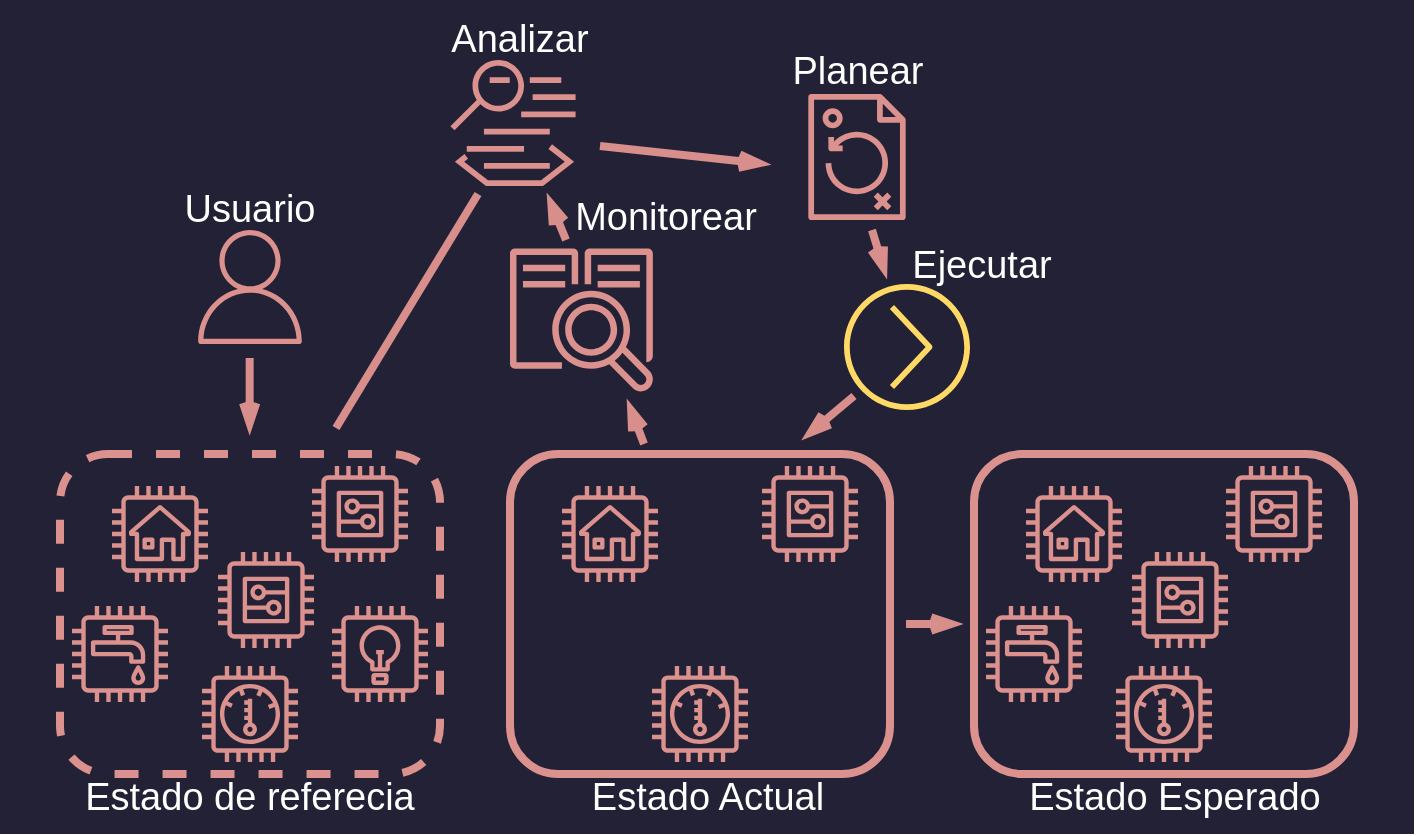 <mxfile version="22.1.21" type="device">
  <diagram name="Page-1" id="ew7vi9b7o_5ddHdVxSJt">
    <mxGraphModel dx="1687" dy="1056" grid="0" gridSize="10" guides="1" tooltips="1" connect="1" arrows="1" fold="1" page="1" pageScale="1" pageWidth="850" pageHeight="1100" math="0" shadow="0">
      <root>
        <mxCell id="0" />
        <mxCell id="1" parent="0" />
        <mxCell id="TxPhmfMa8DXI36r2z3gs-55" value="" style="group;fillColor=#232136;strokeColor=#232136;strokeWidth=60;movable=1;resizable=1;rotatable=1;deletable=1;editable=1;locked=0;connectable=1;fontSize=19;" parent="1" vertex="1" connectable="0">
          <mxGeometry x="141" y="65" width="647" height="357" as="geometry" />
        </mxCell>
        <mxCell id="TxPhmfMa8DXI36r2z3gs-26" value="" style="sketch=0;outlineConnect=0;fontColor=#232F3E;gradientColor=none;fillColor=#DB918D;strokeColor=none;dashed=0;verticalLabelPosition=bottom;verticalAlign=top;align=center;html=1;fontSize=19;fontStyle=0;aspect=fixed;pointerEvents=1;shape=mxgraph.aws4.user;container=0;fillStyle=auto;" parent="TxPhmfMa8DXI36r2z3gs-55" vertex="1">
          <mxGeometry x="66.5" y="85" width="57" height="57" as="geometry" />
        </mxCell>
        <mxCell id="TxPhmfMa8DXI36r2z3gs-32" value="" style="endArrow=openThin;html=1;rounded=0;labelBackgroundColor=default;strokeColor=#D88F8C;strokeWidth=4;align=center;verticalAlign=middle;fontFamily=Helvetica;fontSize=19;fontColor=default;shape=connector;endFill=0;" parent="TxPhmfMa8DXI36r2z3gs-55" edge="1">
          <mxGeometry width="50" height="50" relative="1" as="geometry">
            <mxPoint x="94.83" y="149" as="sourcePoint" />
            <mxPoint x="94.83" y="186" as="targetPoint" />
          </mxGeometry>
        </mxCell>
        <mxCell id="ZW6nNcWDt0XmGfBWngsh-83" value="" style="endArrow=none;html=1;rounded=0;labelBackgroundColor=default;strokeColor=#D88F8C;strokeWidth=4;align=center;verticalAlign=middle;fontFamily=Helvetica;fontSize=19;fontColor=default;shape=connector;" parent="TxPhmfMa8DXI36r2z3gs-55" edge="1">
          <mxGeometry width="50" height="50" relative="1" as="geometry">
            <mxPoint x="138" y="184" as="sourcePoint" />
            <mxPoint x="209" y="67" as="targetPoint" />
          </mxGeometry>
        </mxCell>
        <mxCell id="ZW6nNcWDt0XmGfBWngsh-75" value="" style="sketch=0;outlineConnect=0;fontColor=#232F3E;gradientColor=none;fillColor=#FFD966;strokeColor=#DB918D;dashed=0;verticalLabelPosition=bottom;verticalAlign=top;align=center;html=1;fontSize=19;fontStyle=0;aspect=fixed;pointerEvents=1;shape=mxgraph.aws4.action;fontFamily=Helvetica;container=0;rotation=0;" parent="TxPhmfMa8DXI36r2z3gs-55" vertex="1">
          <mxGeometry x="392" y="112" width="63" height="63" as="geometry" />
        </mxCell>
        <mxCell id="ZW6nNcWDt0XmGfBWngsh-107" value="" style="endArrow=openThin;html=1;rounded=0;labelBackgroundColor=default;strokeColor=#D88F8C;strokeWidth=4;align=center;verticalAlign=middle;fontFamily=Helvetica;fontSize=19;fontColor=default;shape=connector;endFill=0;" parent="TxPhmfMa8DXI36r2z3gs-55" edge="1">
          <mxGeometry width="50" height="50" relative="1" as="geometry">
            <mxPoint x="253" y="90" as="sourcePoint" />
            <mxPoint x="244" y="68" as="targetPoint" />
          </mxGeometry>
        </mxCell>
        <mxCell id="jY-FyGYHLhkBgDmtVujV-5" value="" style="sketch=0;outlineConnect=0;fontColor=#232F3E;gradientColor=none;fillColor=#DB918D;strokeColor=none;dashed=0;verticalLabelPosition=bottom;verticalAlign=top;align=center;html=1;fontSize=19;fontStyle=0;aspect=fixed;shape=mxgraph.aws4.application_discovery_service_aws_agentless_collector;rotation=0;container=0;" parent="TxPhmfMa8DXI36r2z3gs-55" vertex="1">
          <mxGeometry x="225" y="94" width="72" height="72" as="geometry" />
        </mxCell>
        <mxCell id="jY-FyGYHLhkBgDmtVujV-3" value="" style="sketch=0;outlineConnect=0;fontColor=#232F3E;gradientColor=none;fillColor=#DB918D;strokeColor=none;dashed=0;verticalLabelPosition=bottom;verticalAlign=top;align=center;html=1;fontSize=19;fontStyle=0;aspect=fixed;shape=mxgraph.aws4.mainframe_modernization_analyzer;rotation=0;container=0;" parent="TxPhmfMa8DXI36r2z3gs-55" vertex="1">
          <mxGeometry x="195" width="63" height="63" as="geometry" />
        </mxCell>
        <mxCell id="ZW6nNcWDt0XmGfBWngsh-74" value="" style="sketch=0;outlineConnect=0;fontColor=#232F3E;gradientColor=none;fillColor=#DB918D;strokeColor=#DB918D;dashed=0;verticalLabelPosition=bottom;verticalAlign=top;align=center;html=1;fontSize=19;fontStyle=0;aspect=fixed;pointerEvents=1;shape=mxgraph.aws4.backup_plan;fontFamily=Helvetica;container=0;rotation=0;" parent="TxPhmfMa8DXI36r2z3gs-55" vertex="1">
          <mxGeometry x="367" y="17" width="63" height="63" as="geometry" />
        </mxCell>
        <mxCell id="TxPhmfMa8DXI36r2z3gs-36" value="" style="endArrow=openThin;html=1;rounded=0;labelBackgroundColor=default;strokeColor=#D88F8C;strokeWidth=4;align=center;verticalAlign=middle;fontFamily=Helvetica;fontSize=19;fontColor=default;shape=connector;endFill=0;" parent="TxPhmfMa8DXI36r2z3gs-55" edge="1">
          <mxGeometry width="50" height="50" relative="1" as="geometry">
            <mxPoint x="292" y="192" as="sourcePoint" />
            <mxPoint x="284" y="171" as="targetPoint" />
          </mxGeometry>
        </mxCell>
        <mxCell id="TxPhmfMa8DXI36r2z3gs-37" value="" style="endArrow=none;html=1;rounded=0;labelBackgroundColor=default;strokeColor=#D88F8C;strokeWidth=4;align=center;verticalAlign=middle;fontFamily=Helvetica;fontSize=19;fontColor=default;shape=connector;endFill=0;startArrow=openThin;startFill=0;exitX=0.547;exitY=0.146;exitDx=0;exitDy=0;exitPerimeter=0;" parent="TxPhmfMa8DXI36r2z3gs-55" source="TxPhmfMa8DXI36r2z3gs-55" edge="1">
          <mxGeometry width="50" height="50" relative="1" as="geometry">
            <mxPoint x="335" y="51" as="sourcePoint" />
            <mxPoint x="270" y="43" as="targetPoint" />
          </mxGeometry>
        </mxCell>
        <mxCell id="TxPhmfMa8DXI36r2z3gs-38" value="" style="endArrow=none;html=1;rounded=0;labelBackgroundColor=default;strokeColor=#D88F8C;strokeWidth=4;align=center;verticalAlign=middle;fontFamily=Helvetica;fontSize=19;fontColor=default;shape=connector;startArrow=openThin;startFill=0;" parent="TxPhmfMa8DXI36r2z3gs-55" edge="1">
          <mxGeometry width="50" height="50" relative="1" as="geometry">
            <mxPoint x="413" y="108" as="sourcePoint" />
            <mxPoint x="406" y="85" as="targetPoint" />
          </mxGeometry>
        </mxCell>
        <mxCell id="TxPhmfMa8DXI36r2z3gs-52" value="" style="endArrow=openThin;html=1;rounded=0;labelBackgroundColor=default;strokeColor=#D88F8C;strokeWidth=4;align=center;verticalAlign=middle;fontFamily=Helvetica;fontSize=19;fontColor=default;shape=connector;endFill=0;" parent="TxPhmfMa8DXI36r2z3gs-55" edge="1">
          <mxGeometry width="50" height="50" relative="1" as="geometry">
            <mxPoint x="423" y="282" as="sourcePoint" />
            <mxPoint x="450" y="282" as="targetPoint" />
          </mxGeometry>
        </mxCell>
        <mxCell id="TxPhmfMa8DXI36r2z3gs-53" value="" style="endArrow=none;html=1;rounded=0;labelBackgroundColor=default;strokeColor=#D88F8C;strokeWidth=4;align=center;verticalAlign=middle;fontFamily=Helvetica;fontSize=19;fontColor=default;shape=connector;startArrow=openThin;startFill=0;" parent="TxPhmfMa8DXI36r2z3gs-55" edge="1">
          <mxGeometry width="50" height="50" relative="1" as="geometry">
            <mxPoint x="372" y="189" as="sourcePoint" />
            <mxPoint x="397" y="168" as="targetPoint" />
          </mxGeometry>
        </mxCell>
        <mxCell id="ZW6nNcWDt0XmGfBWngsh-76" value="" style="group;strokeColor=#DB918D;rounded=1;strokeWidth=4;container=0;fontSize=19;" parent="TxPhmfMa8DXI36r2z3gs-55" vertex="1" connectable="0">
          <mxGeometry x="225" y="197" width="190" height="160" as="geometry" />
        </mxCell>
        <mxCell id="ZW6nNcWDt0XmGfBWngsh-56" value="" style="sketch=0;outlineConnect=0;fontColor=#232F3E;gradientColor=none;strokeColor=#DB918D;fillColor=none;dashed=0;verticalLabelPosition=bottom;verticalAlign=top;align=center;html=1;fontSize=19;fontStyle=0;aspect=fixed;shape=mxgraph.aws4.resourceIcon;resIcon=mxgraph.aws4.house;fontFamily=Helvetica;container=0;" parent="TxPhmfMa8DXI36r2z3gs-55" vertex="1">
          <mxGeometry x="245" y="207" width="60" height="60" as="geometry" />
        </mxCell>
        <mxCell id="ZW6nNcWDt0XmGfBWngsh-57" value="" style="sketch=0;outlineConnect=0;fontColor=#232F3E;gradientColor=none;strokeColor=#DB918D;fillColor=none;dashed=0;verticalLabelPosition=bottom;verticalAlign=top;align=center;html=1;fontSize=19;fontStyle=0;aspect=fixed;shape=mxgraph.aws4.resourceIcon;resIcon=mxgraph.aws4.thermostat;fontFamily=Helvetica;container=0;" parent="TxPhmfMa8DXI36r2z3gs-55" vertex="1">
          <mxGeometry x="290" y="297" width="60" height="60" as="geometry" />
        </mxCell>
        <mxCell id="ZW6nNcWDt0XmGfBWngsh-58" value="" style="sketch=0;outlineConnect=0;fontColor=#232F3E;gradientColor=none;strokeColor=#DB918D;fillColor=none;dashed=0;verticalLabelPosition=bottom;verticalAlign=top;align=center;html=1;fontSize=19;fontStyle=0;aspect=fixed;shape=mxgraph.aws4.resourceIcon;resIcon=mxgraph.aws4.generic;fontFamily=Helvetica;container=0;" parent="TxPhmfMa8DXI36r2z3gs-55" vertex="1">
          <mxGeometry x="345" y="197" width="60" height="60" as="geometry" />
        </mxCell>
        <mxCell id="TxPhmfMa8DXI36r2z3gs-11" value="" style="group;strokeColor=#DB918D;rounded=1;strokeWidth=4;container=0;dashed=1;fontSize=19;" parent="TxPhmfMa8DXI36r2z3gs-55" vertex="1" connectable="0">
          <mxGeometry y="197" width="190" height="160" as="geometry" />
        </mxCell>
        <mxCell id="TxPhmfMa8DXI36r2z3gs-12" value="" style="sketch=0;outlineConnect=0;fontColor=#232F3E;gradientColor=none;strokeColor=#DB918D;fillColor=none;dashed=0;verticalLabelPosition=bottom;verticalAlign=top;align=center;html=1;fontSize=19;fontStyle=0;aspect=fixed;shape=mxgraph.aws4.resourceIcon;resIcon=mxgraph.aws4.lightbulb;fontFamily=Helvetica;container=0;" parent="TxPhmfMa8DXI36r2z3gs-55" vertex="1">
          <mxGeometry x="130" y="267" width="60" height="60" as="geometry" />
        </mxCell>
        <mxCell id="TxPhmfMa8DXI36r2z3gs-13" value="" style="sketch=0;outlineConnect=0;fontColor=#232F3E;gradientColor=none;strokeColor=#DB918D;fillColor=none;dashed=0;verticalLabelPosition=bottom;verticalAlign=top;align=center;html=1;fontSize=19;fontStyle=0;aspect=fixed;shape=mxgraph.aws4.resourceIcon;resIcon=mxgraph.aws4.house;fontFamily=Helvetica;container=0;" parent="TxPhmfMa8DXI36r2z3gs-55" vertex="1">
          <mxGeometry x="20" y="207" width="60" height="60" as="geometry" />
        </mxCell>
        <mxCell id="TxPhmfMa8DXI36r2z3gs-14" value="" style="sketch=0;outlineConnect=0;fontColor=#232F3E;gradientColor=none;strokeColor=#DB918D;fillColor=none;dashed=0;verticalLabelPosition=bottom;verticalAlign=top;align=center;html=1;fontSize=19;fontStyle=0;aspect=fixed;shape=mxgraph.aws4.resourceIcon;resIcon=mxgraph.aws4.thermostat;fontFamily=Helvetica;container=0;" parent="TxPhmfMa8DXI36r2z3gs-55" vertex="1">
          <mxGeometry x="65" y="297" width="60" height="60" as="geometry" />
        </mxCell>
        <mxCell id="TxPhmfMa8DXI36r2z3gs-15" value="" style="sketch=0;outlineConnect=0;fontColor=#232F3E;gradientColor=none;strokeColor=#DB918D;fillColor=none;dashed=0;verticalLabelPosition=bottom;verticalAlign=top;align=center;html=1;fontSize=19;fontStyle=0;aspect=fixed;shape=mxgraph.aws4.resourceIcon;resIcon=mxgraph.aws4.generic;fontFamily=Helvetica;container=0;" parent="TxPhmfMa8DXI36r2z3gs-55" vertex="1">
          <mxGeometry x="120" y="197" width="60" height="60" as="geometry" />
        </mxCell>
        <mxCell id="TxPhmfMa8DXI36r2z3gs-16" value="" style="sketch=0;outlineConnect=0;fontColor=#232F3E;gradientColor=none;strokeColor=#DB918D;fillColor=none;dashed=0;verticalLabelPosition=bottom;verticalAlign=top;align=center;html=1;fontSize=19;fontStyle=0;aspect=fixed;shape=mxgraph.aws4.resourceIcon;resIcon=mxgraph.aws4.utility;fontFamily=Helvetica;container=0;" parent="TxPhmfMa8DXI36r2z3gs-55" vertex="1">
          <mxGeometry y="267" width="60" height="60" as="geometry" />
        </mxCell>
        <mxCell id="TxPhmfMa8DXI36r2z3gs-17" value="" style="sketch=0;outlineConnect=0;fontColor=#232F3E;gradientColor=none;strokeColor=#DB918D;fillColor=none;dashed=0;verticalLabelPosition=bottom;verticalAlign=top;align=center;html=1;fontSize=19;fontStyle=0;aspect=fixed;shape=mxgraph.aws4.resourceIcon;resIcon=mxgraph.aws4.generic;fontFamily=Helvetica;container=0;" parent="TxPhmfMa8DXI36r2z3gs-55" vertex="1">
          <mxGeometry x="73" y="240" width="60" height="60" as="geometry" />
        </mxCell>
        <mxCell id="TxPhmfMa8DXI36r2z3gs-45" value="" style="group;strokeColor=#DB918D;rounded=1;strokeWidth=4;container=0;fontSize=19;" parent="TxPhmfMa8DXI36r2z3gs-55" vertex="1" connectable="0">
          <mxGeometry x="457" y="197" width="190" height="160" as="geometry" />
        </mxCell>
        <mxCell id="TxPhmfMa8DXI36r2z3gs-47" value="" style="sketch=0;outlineConnect=0;fontColor=#232F3E;gradientColor=none;strokeColor=#DB918D;fillColor=none;dashed=0;verticalLabelPosition=bottom;verticalAlign=top;align=center;html=1;fontSize=19;fontStyle=0;aspect=fixed;shape=mxgraph.aws4.resourceIcon;resIcon=mxgraph.aws4.house;fontFamily=Helvetica;container=0;" parent="TxPhmfMa8DXI36r2z3gs-55" vertex="1">
          <mxGeometry x="477" y="207" width="60" height="60" as="geometry" />
        </mxCell>
        <mxCell id="TxPhmfMa8DXI36r2z3gs-48" value="" style="sketch=0;outlineConnect=0;fontColor=#232F3E;gradientColor=none;strokeColor=#DB918D;fillColor=none;dashed=0;verticalLabelPosition=bottom;verticalAlign=top;align=center;html=1;fontSize=19;fontStyle=0;aspect=fixed;shape=mxgraph.aws4.resourceIcon;resIcon=mxgraph.aws4.thermostat;fontFamily=Helvetica;container=0;" parent="TxPhmfMa8DXI36r2z3gs-55" vertex="1">
          <mxGeometry x="522" y="297" width="60" height="60" as="geometry" />
        </mxCell>
        <mxCell id="TxPhmfMa8DXI36r2z3gs-49" value="" style="sketch=0;outlineConnect=0;fontColor=#232F3E;gradientColor=none;strokeColor=#DB918D;fillColor=none;dashed=0;verticalLabelPosition=bottom;verticalAlign=top;align=center;html=1;fontSize=19;fontStyle=0;aspect=fixed;shape=mxgraph.aws4.resourceIcon;resIcon=mxgraph.aws4.generic;fontFamily=Helvetica;container=0;" parent="TxPhmfMa8DXI36r2z3gs-55" vertex="1">
          <mxGeometry x="577" y="197" width="60" height="60" as="geometry" />
        </mxCell>
        <mxCell id="TxPhmfMa8DXI36r2z3gs-50" value="" style="sketch=0;outlineConnect=0;fontColor=#232F3E;gradientColor=none;strokeColor=#DB918D;fillColor=none;dashed=0;verticalLabelPosition=bottom;verticalAlign=top;align=center;html=1;fontSize=19;fontStyle=0;aspect=fixed;shape=mxgraph.aws4.resourceIcon;resIcon=mxgraph.aws4.utility;fontFamily=Helvetica;container=0;" parent="TxPhmfMa8DXI36r2z3gs-55" vertex="1">
          <mxGeometry x="457" y="267" width="60" height="60" as="geometry" />
        </mxCell>
        <mxCell id="TxPhmfMa8DXI36r2z3gs-51" value="" style="sketch=0;outlineConnect=0;fontColor=#232F3E;gradientColor=none;strokeColor=#DB918D;fillColor=none;dashed=0;verticalLabelPosition=bottom;verticalAlign=top;align=center;html=1;fontSize=19;fontStyle=0;aspect=fixed;shape=mxgraph.aws4.resourceIcon;resIcon=mxgraph.aws4.generic;fontFamily=Helvetica;container=0;" parent="TxPhmfMa8DXI36r2z3gs-55" vertex="1">
          <mxGeometry x="530" y="240" width="60" height="60" as="geometry" />
        </mxCell>
        <mxCell id="95UQqq9kISXevkq-5FBz-1" value="Usuario" style="text;html=1;strokeColor=none;fillColor=none;align=center;verticalAlign=middle;whiteSpace=wrap;rounded=0;fontSize=19;fontFamily=Helvetica;fontColor=#FFFFFF;movable=1;resizable=1;rotatable=1;deletable=1;editable=1;locked=0;connectable=1;" parent="TxPhmfMa8DXI36r2z3gs-55" vertex="1">
          <mxGeometry x="65" y="60" width="60" height="30" as="geometry" />
        </mxCell>
        <mxCell id="95UQqq9kISXevkq-5FBz-9" value="Monitorear" style="text;html=1;strokeColor=none;fillColor=none;align=center;verticalAlign=middle;whiteSpace=wrap;rounded=0;fontSize=19;fontFamily=Helvetica;fontColor=#FFFFFF;" parent="TxPhmfMa8DXI36r2z3gs-55" vertex="1">
          <mxGeometry x="208" y="64" width="190" height="30" as="geometry" />
        </mxCell>
        <mxCell id="95UQqq9kISXevkq-5FBz-11" value="Ejecutar" style="text;html=1;strokeColor=none;fillColor=none;align=center;verticalAlign=middle;whiteSpace=wrap;rounded=0;fontSize=19;fontFamily=Helvetica;fontColor=#FFFFFF;" parent="TxPhmfMa8DXI36r2z3gs-55" vertex="1">
          <mxGeometry x="366" y="88" width="190" height="29.5" as="geometry" />
        </mxCell>
        <mxCell id="95UQqq9kISXevkq-5FBz-2" value="Estado de referecia" style="text;html=1;strokeColor=none;fillColor=none;align=center;verticalAlign=middle;whiteSpace=wrap;rounded=0;fontSize=19;fontFamily=Helvetica;fontColor=#FFFFFF;" parent="1" vertex="1">
          <mxGeometry x="141" y="419" width="190" height="30" as="geometry" />
        </mxCell>
        <mxCell id="95UQqq9kISXevkq-5FBz-3" value="Estado Actual" style="text;html=1;strokeColor=none;fillColor=none;align=center;verticalAlign=middle;whiteSpace=wrap;rounded=0;fontSize=19;fontFamily=Helvetica;fontColor=#FFFFFF;" parent="1" vertex="1">
          <mxGeometry x="369.5" y="419" width="190" height="30" as="geometry" />
        </mxCell>
        <mxCell id="95UQqq9kISXevkq-5FBz-5" value="Estado Esperado" style="text;html=1;strokeColor=none;fillColor=none;align=center;verticalAlign=middle;whiteSpace=wrap;rounded=0;fontSize=19;fontFamily=Helvetica;fontColor=#FFFFFF;" parent="1" vertex="1">
          <mxGeometry x="615" y="419" width="167" height="30" as="geometry" />
        </mxCell>
        <mxCell id="95UQqq9kISXevkq-5FBz-7" value="Analizar" style="text;html=1;strokeColor=none;fillColor=none;align=center;verticalAlign=middle;whiteSpace=wrap;rounded=0;fontSize=19;fontFamily=Helvetica;fontColor=#FFFFFF;" parent="1" vertex="1">
          <mxGeometry x="276" y="40" width="190" height="30" as="geometry" />
        </mxCell>
        <mxCell id="95UQqq9kISXevkq-5FBz-10" value="Planear" style="text;html=1;strokeColor=none;fillColor=none;align=center;verticalAlign=middle;whiteSpace=wrap;rounded=0;fontSize=19;fontFamily=Helvetica;fontColor=#FFFFFF;" parent="1" vertex="1">
          <mxGeometry x="445" y="56" width="190" height="30" as="geometry" />
        </mxCell>
      </root>
    </mxGraphModel>
  </diagram>
</mxfile>
